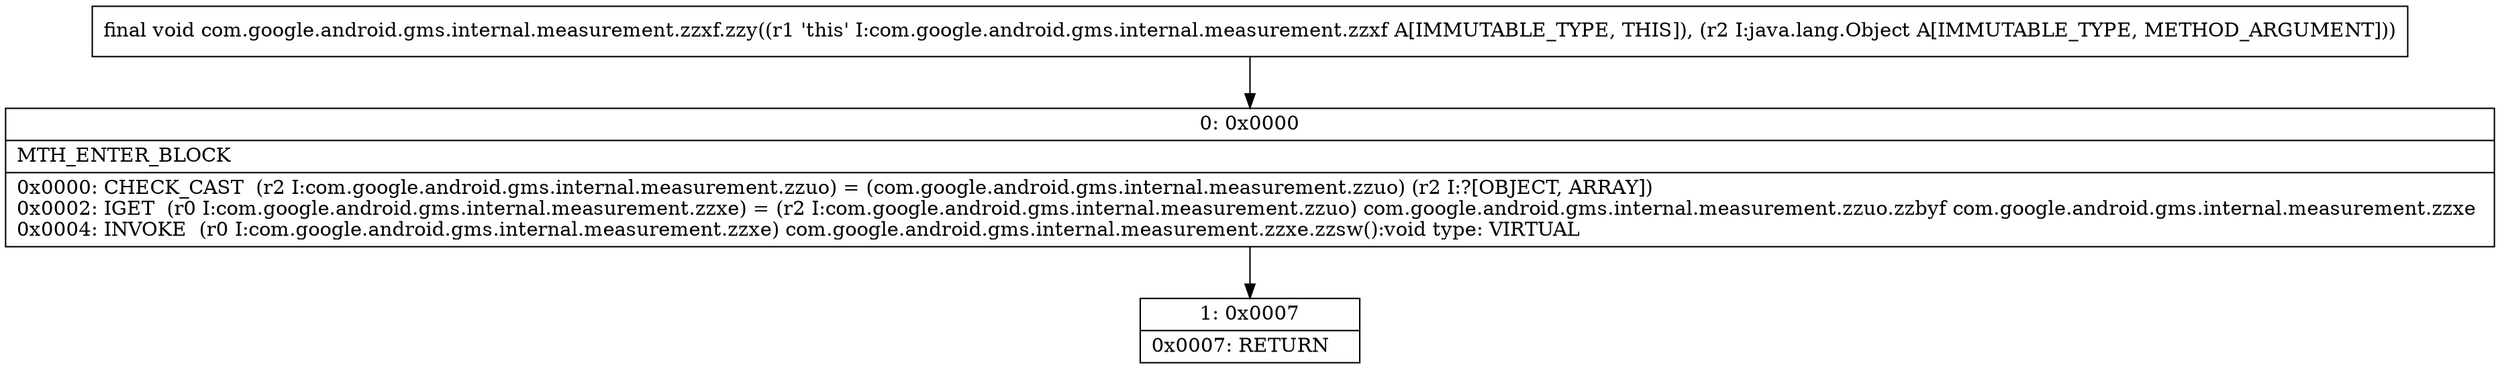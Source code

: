 digraph "CFG forcom.google.android.gms.internal.measurement.zzxf.zzy(Ljava\/lang\/Object;)V" {
Node_0 [shape=record,label="{0\:\ 0x0000|MTH_ENTER_BLOCK\l|0x0000: CHECK_CAST  (r2 I:com.google.android.gms.internal.measurement.zzuo) = (com.google.android.gms.internal.measurement.zzuo) (r2 I:?[OBJECT, ARRAY]) \l0x0002: IGET  (r0 I:com.google.android.gms.internal.measurement.zzxe) = (r2 I:com.google.android.gms.internal.measurement.zzuo) com.google.android.gms.internal.measurement.zzuo.zzbyf com.google.android.gms.internal.measurement.zzxe \l0x0004: INVOKE  (r0 I:com.google.android.gms.internal.measurement.zzxe) com.google.android.gms.internal.measurement.zzxe.zzsw():void type: VIRTUAL \l}"];
Node_1 [shape=record,label="{1\:\ 0x0007|0x0007: RETURN   \l}"];
MethodNode[shape=record,label="{final void com.google.android.gms.internal.measurement.zzxf.zzy((r1 'this' I:com.google.android.gms.internal.measurement.zzxf A[IMMUTABLE_TYPE, THIS]), (r2 I:java.lang.Object A[IMMUTABLE_TYPE, METHOD_ARGUMENT])) }"];
MethodNode -> Node_0;
Node_0 -> Node_1;
}

